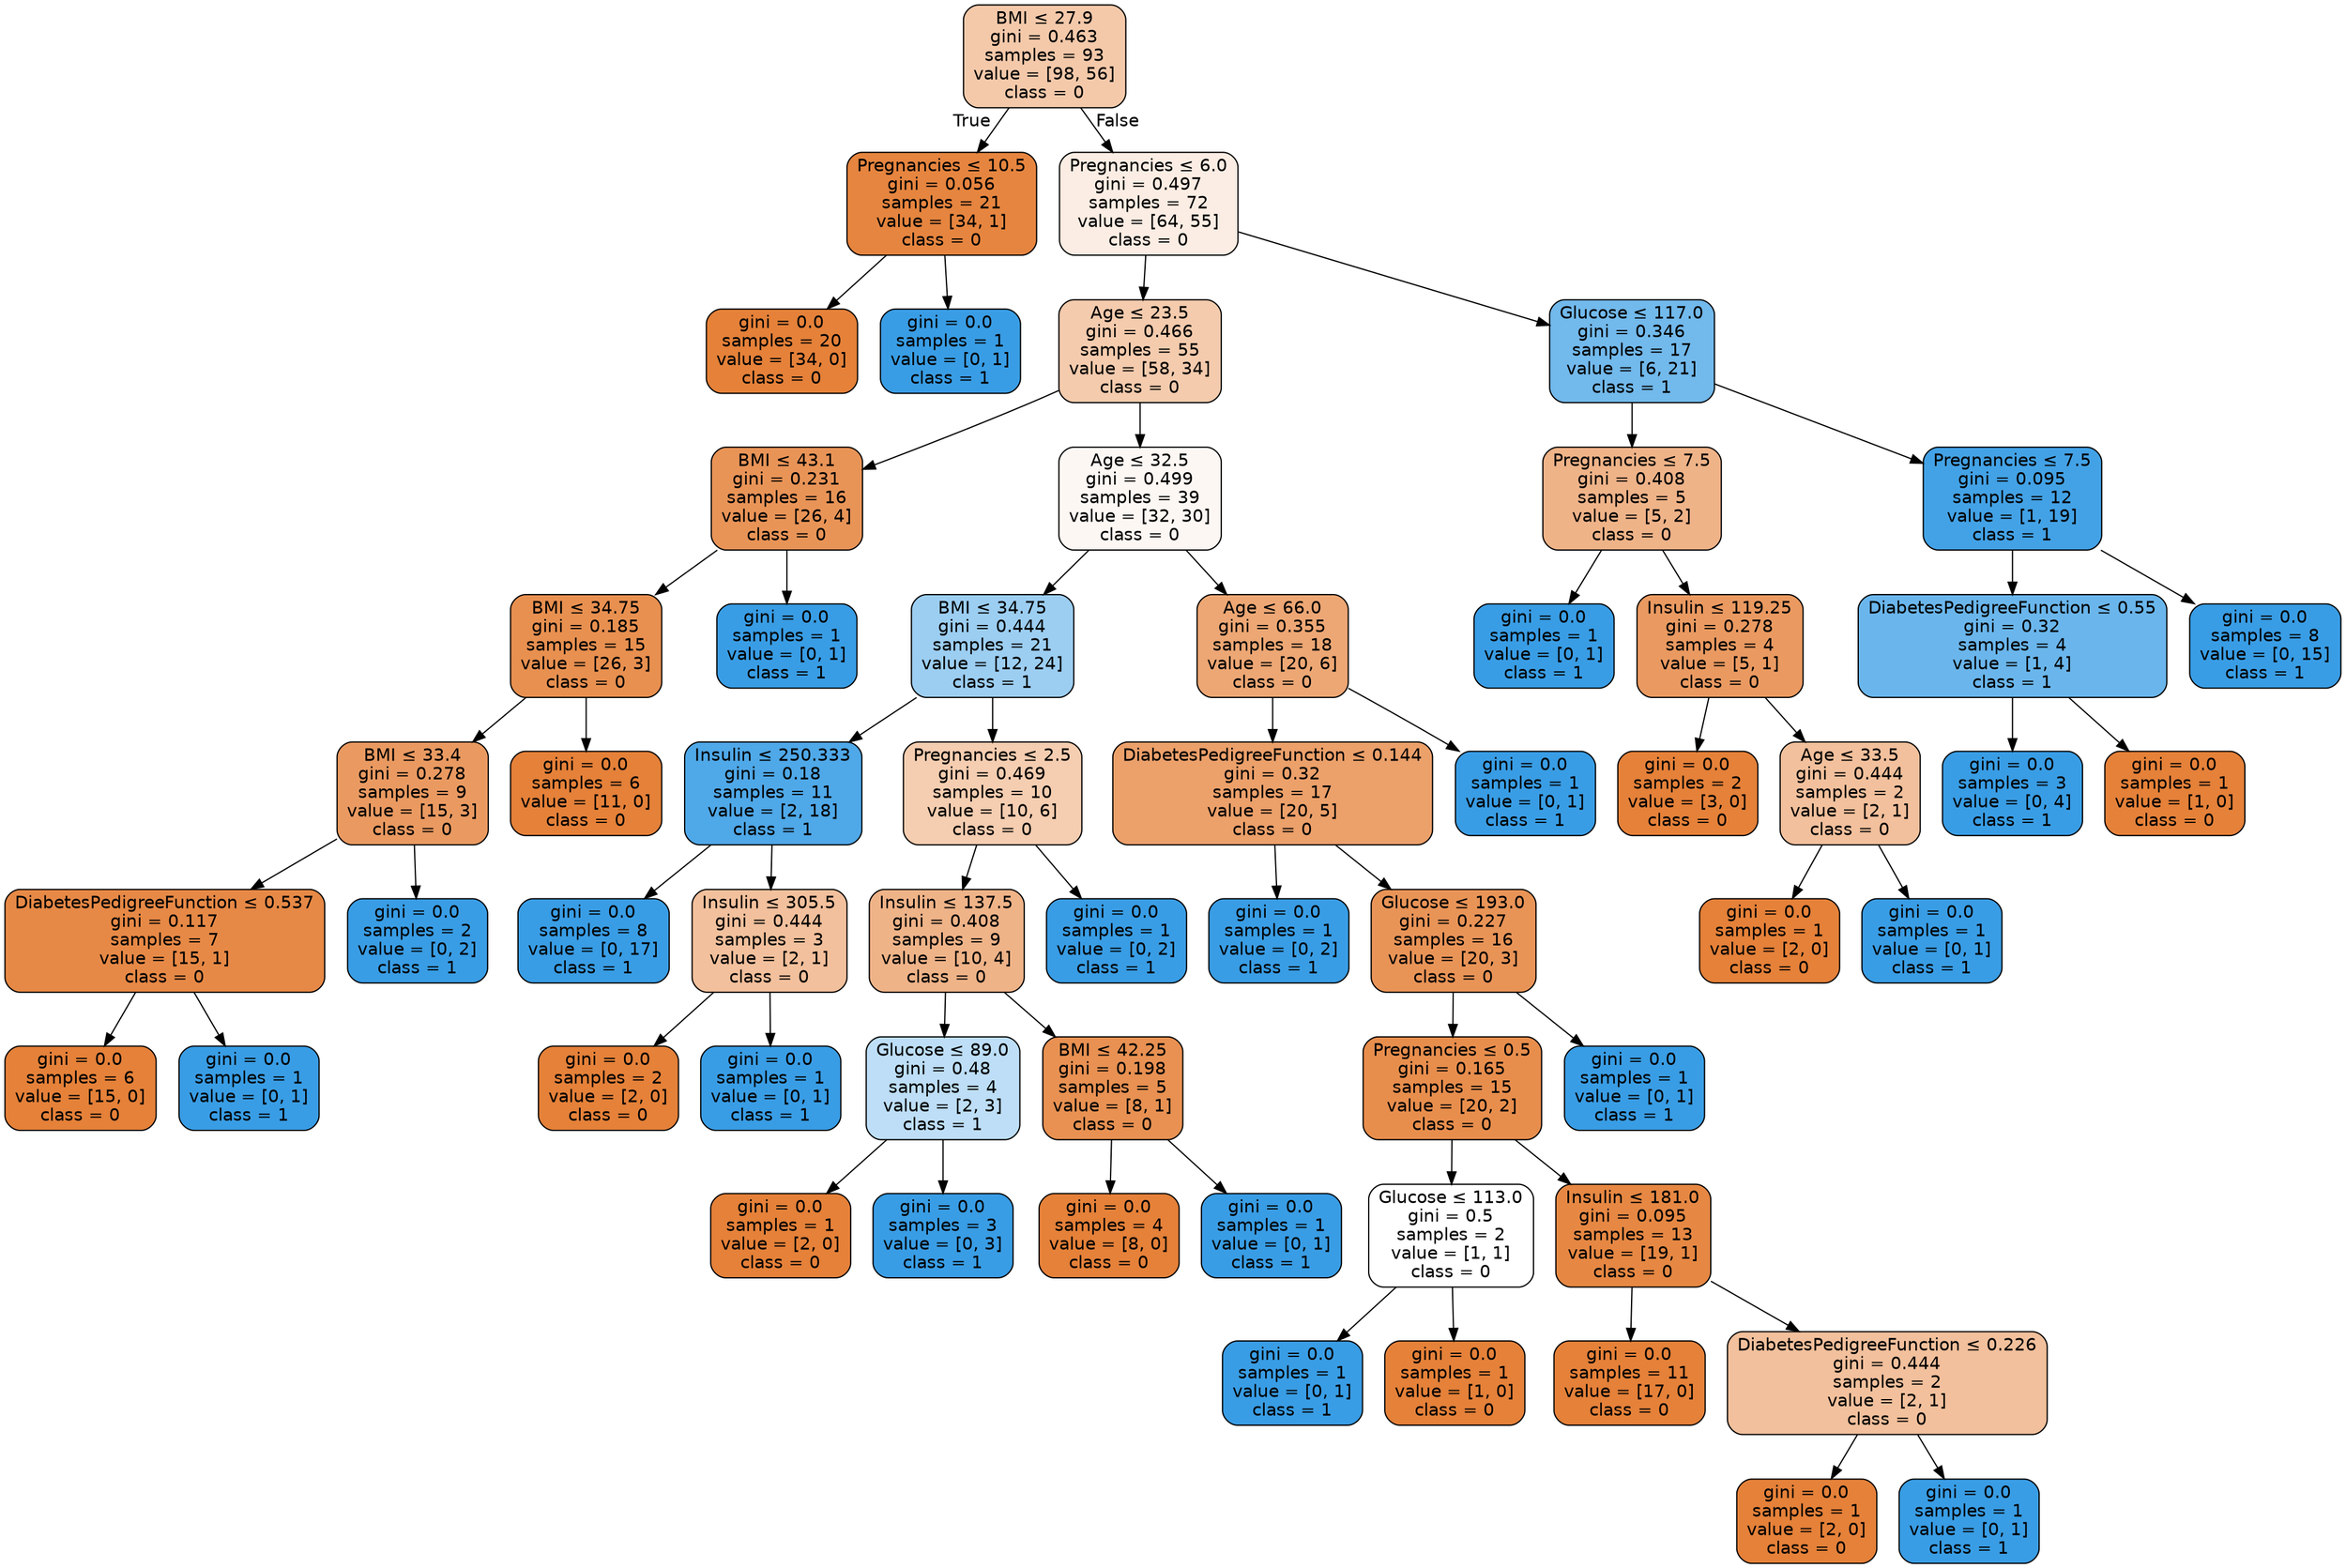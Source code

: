 digraph Tree {
node [shape=box, style="filled, rounded", color="black", fontname="helvetica"] ;
edge [fontname="helvetica"] ;
0 [label=<BMI &le; 27.9<br/>gini = 0.463<br/>samples = 93<br/>value = [98, 56]<br/>class = 0>, fillcolor="#f4c9aa"] ;
1 [label=<Pregnancies &le; 10.5<br/>gini = 0.056<br/>samples = 21<br/>value = [34, 1]<br/>class = 0>, fillcolor="#e6853f"] ;
0 -> 1 [labeldistance=2.5, labelangle=45, headlabel="True"] ;
2 [label=<gini = 0.0<br/>samples = 20<br/>value = [34, 0]<br/>class = 0>, fillcolor="#e58139"] ;
1 -> 2 ;
3 [label=<gini = 0.0<br/>samples = 1<br/>value = [0, 1]<br/>class = 1>, fillcolor="#399de5"] ;
1 -> 3 ;
4 [label=<Pregnancies &le; 6.0<br/>gini = 0.497<br/>samples = 72<br/>value = [64, 55]<br/>class = 0>, fillcolor="#fbede3"] ;
0 -> 4 [labeldistance=2.5, labelangle=-45, headlabel="False"] ;
5 [label=<Age &le; 23.5<br/>gini = 0.466<br/>samples = 55<br/>value = [58, 34]<br/>class = 0>, fillcolor="#f4cbad"] ;
4 -> 5 ;
6 [label=<BMI &le; 43.1<br/>gini = 0.231<br/>samples = 16<br/>value = [26, 4]<br/>class = 0>, fillcolor="#e99457"] ;
5 -> 6 ;
7 [label=<BMI &le; 34.75<br/>gini = 0.185<br/>samples = 15<br/>value = [26, 3]<br/>class = 0>, fillcolor="#e89050"] ;
6 -> 7 ;
8 [label=<BMI &le; 33.4<br/>gini = 0.278<br/>samples = 9<br/>value = [15, 3]<br/>class = 0>, fillcolor="#ea9a61"] ;
7 -> 8 ;
9 [label=<DiabetesPedigreeFunction &le; 0.537<br/>gini = 0.117<br/>samples = 7<br/>value = [15, 1]<br/>class = 0>, fillcolor="#e78946"] ;
8 -> 9 ;
10 [label=<gini = 0.0<br/>samples = 6<br/>value = [15, 0]<br/>class = 0>, fillcolor="#e58139"] ;
9 -> 10 ;
11 [label=<gini = 0.0<br/>samples = 1<br/>value = [0, 1]<br/>class = 1>, fillcolor="#399de5"] ;
9 -> 11 ;
12 [label=<gini = 0.0<br/>samples = 2<br/>value = [0, 2]<br/>class = 1>, fillcolor="#399de5"] ;
8 -> 12 ;
13 [label=<gini = 0.0<br/>samples = 6<br/>value = [11, 0]<br/>class = 0>, fillcolor="#e58139"] ;
7 -> 13 ;
14 [label=<gini = 0.0<br/>samples = 1<br/>value = [0, 1]<br/>class = 1>, fillcolor="#399de5"] ;
6 -> 14 ;
15 [label=<Age &le; 32.5<br/>gini = 0.499<br/>samples = 39<br/>value = [32, 30]<br/>class = 0>, fillcolor="#fdf7f3"] ;
5 -> 15 ;
16 [label=<BMI &le; 34.75<br/>gini = 0.444<br/>samples = 21<br/>value = [12, 24]<br/>class = 1>, fillcolor="#9ccef2"] ;
15 -> 16 ;
17 [label=<Insulin &le; 250.333<br/>gini = 0.18<br/>samples = 11<br/>value = [2, 18]<br/>class = 1>, fillcolor="#4fa8e8"] ;
16 -> 17 ;
18 [label=<gini = 0.0<br/>samples = 8<br/>value = [0, 17]<br/>class = 1>, fillcolor="#399de5"] ;
17 -> 18 ;
19 [label=<Insulin &le; 305.5<br/>gini = 0.444<br/>samples = 3<br/>value = [2, 1]<br/>class = 0>, fillcolor="#f2c09c"] ;
17 -> 19 ;
20 [label=<gini = 0.0<br/>samples = 2<br/>value = [2, 0]<br/>class = 0>, fillcolor="#e58139"] ;
19 -> 20 ;
21 [label=<gini = 0.0<br/>samples = 1<br/>value = [0, 1]<br/>class = 1>, fillcolor="#399de5"] ;
19 -> 21 ;
22 [label=<Pregnancies &le; 2.5<br/>gini = 0.469<br/>samples = 10<br/>value = [10, 6]<br/>class = 0>, fillcolor="#f5cdb0"] ;
16 -> 22 ;
23 [label=<Insulin &le; 137.5<br/>gini = 0.408<br/>samples = 9<br/>value = [10, 4]<br/>class = 0>, fillcolor="#efb388"] ;
22 -> 23 ;
24 [label=<Glucose &le; 89.0<br/>gini = 0.48<br/>samples = 4<br/>value = [2, 3]<br/>class = 1>, fillcolor="#bddef6"] ;
23 -> 24 ;
25 [label=<gini = 0.0<br/>samples = 1<br/>value = [2, 0]<br/>class = 0>, fillcolor="#e58139"] ;
24 -> 25 ;
26 [label=<gini = 0.0<br/>samples = 3<br/>value = [0, 3]<br/>class = 1>, fillcolor="#399de5"] ;
24 -> 26 ;
27 [label=<BMI &le; 42.25<br/>gini = 0.198<br/>samples = 5<br/>value = [8, 1]<br/>class = 0>, fillcolor="#e89152"] ;
23 -> 27 ;
28 [label=<gini = 0.0<br/>samples = 4<br/>value = [8, 0]<br/>class = 0>, fillcolor="#e58139"] ;
27 -> 28 ;
29 [label=<gini = 0.0<br/>samples = 1<br/>value = [0, 1]<br/>class = 1>, fillcolor="#399de5"] ;
27 -> 29 ;
30 [label=<gini = 0.0<br/>samples = 1<br/>value = [0, 2]<br/>class = 1>, fillcolor="#399de5"] ;
22 -> 30 ;
31 [label=<Age &le; 66.0<br/>gini = 0.355<br/>samples = 18<br/>value = [20, 6]<br/>class = 0>, fillcolor="#eda774"] ;
15 -> 31 ;
32 [label=<DiabetesPedigreeFunction &le; 0.144<br/>gini = 0.32<br/>samples = 17<br/>value = [20, 5]<br/>class = 0>, fillcolor="#eca06a"] ;
31 -> 32 ;
33 [label=<gini = 0.0<br/>samples = 1<br/>value = [0, 2]<br/>class = 1>, fillcolor="#399de5"] ;
32 -> 33 ;
34 [label=<Glucose &le; 193.0<br/>gini = 0.227<br/>samples = 16<br/>value = [20, 3]<br/>class = 0>, fillcolor="#e99457"] ;
32 -> 34 ;
35 [label=<Pregnancies &le; 0.5<br/>gini = 0.165<br/>samples = 15<br/>value = [20, 2]<br/>class = 0>, fillcolor="#e88e4d"] ;
34 -> 35 ;
36 [label=<Glucose &le; 113.0<br/>gini = 0.5<br/>samples = 2<br/>value = [1, 1]<br/>class = 0>, fillcolor="#ffffff"] ;
35 -> 36 ;
37 [label=<gini = 0.0<br/>samples = 1<br/>value = [0, 1]<br/>class = 1>, fillcolor="#399de5"] ;
36 -> 37 ;
38 [label=<gini = 0.0<br/>samples = 1<br/>value = [1, 0]<br/>class = 0>, fillcolor="#e58139"] ;
36 -> 38 ;
39 [label=<Insulin &le; 181.0<br/>gini = 0.095<br/>samples = 13<br/>value = [19, 1]<br/>class = 0>, fillcolor="#e68843"] ;
35 -> 39 ;
40 [label=<gini = 0.0<br/>samples = 11<br/>value = [17, 0]<br/>class = 0>, fillcolor="#e58139"] ;
39 -> 40 ;
41 [label=<DiabetesPedigreeFunction &le; 0.226<br/>gini = 0.444<br/>samples = 2<br/>value = [2, 1]<br/>class = 0>, fillcolor="#f2c09c"] ;
39 -> 41 ;
42 [label=<gini = 0.0<br/>samples = 1<br/>value = [2, 0]<br/>class = 0>, fillcolor="#e58139"] ;
41 -> 42 ;
43 [label=<gini = 0.0<br/>samples = 1<br/>value = [0, 1]<br/>class = 1>, fillcolor="#399de5"] ;
41 -> 43 ;
44 [label=<gini = 0.0<br/>samples = 1<br/>value = [0, 1]<br/>class = 1>, fillcolor="#399de5"] ;
34 -> 44 ;
45 [label=<gini = 0.0<br/>samples = 1<br/>value = [0, 1]<br/>class = 1>, fillcolor="#399de5"] ;
31 -> 45 ;
46 [label=<Glucose &le; 117.0<br/>gini = 0.346<br/>samples = 17<br/>value = [6, 21]<br/>class = 1>, fillcolor="#72b9ec"] ;
4 -> 46 ;
47 [label=<Pregnancies &le; 7.5<br/>gini = 0.408<br/>samples = 5<br/>value = [5, 2]<br/>class = 0>, fillcolor="#efb388"] ;
46 -> 47 ;
48 [label=<gini = 0.0<br/>samples = 1<br/>value = [0, 1]<br/>class = 1>, fillcolor="#399de5"] ;
47 -> 48 ;
49 [label=<Insulin &le; 119.25<br/>gini = 0.278<br/>samples = 4<br/>value = [5, 1]<br/>class = 0>, fillcolor="#ea9a61"] ;
47 -> 49 ;
50 [label=<gini = 0.0<br/>samples = 2<br/>value = [3, 0]<br/>class = 0>, fillcolor="#e58139"] ;
49 -> 50 ;
51 [label=<Age &le; 33.5<br/>gini = 0.444<br/>samples = 2<br/>value = [2, 1]<br/>class = 0>, fillcolor="#f2c09c"] ;
49 -> 51 ;
52 [label=<gini = 0.0<br/>samples = 1<br/>value = [2, 0]<br/>class = 0>, fillcolor="#e58139"] ;
51 -> 52 ;
53 [label=<gini = 0.0<br/>samples = 1<br/>value = [0, 1]<br/>class = 1>, fillcolor="#399de5"] ;
51 -> 53 ;
54 [label=<Pregnancies &le; 7.5<br/>gini = 0.095<br/>samples = 12<br/>value = [1, 19]<br/>class = 1>, fillcolor="#43a2e6"] ;
46 -> 54 ;
55 [label=<DiabetesPedigreeFunction &le; 0.55<br/>gini = 0.32<br/>samples = 4<br/>value = [1, 4]<br/>class = 1>, fillcolor="#6ab6ec"] ;
54 -> 55 ;
56 [label=<gini = 0.0<br/>samples = 3<br/>value = [0, 4]<br/>class = 1>, fillcolor="#399de5"] ;
55 -> 56 ;
57 [label=<gini = 0.0<br/>samples = 1<br/>value = [1, 0]<br/>class = 0>, fillcolor="#e58139"] ;
55 -> 57 ;
58 [label=<gini = 0.0<br/>samples = 8<br/>value = [0, 15]<br/>class = 1>, fillcolor="#399de5"] ;
54 -> 58 ;
}